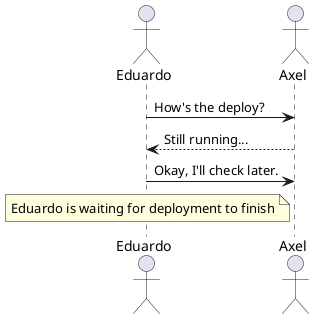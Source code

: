 @startuml

/'
🧪 Warm-Up Exercise: “Eduardo Asks for Status”

Scenario:
	1.	Eduardo sends a message to Axel: “How’s the deploy?”
	2.	Axel replies: “Still running…”
	3.	Eduardo sends another message: “Okay, I’ll check later.”
	4.	Add a note saying: “Eduardo is waiting for deployment to finish” next to Eduardo.
	5.	Use a dotted arrow for the reply.

⸻

🔧 Requirements:
	•	2 participants: Eduardo, Axel
	•	Solid arrows for messages
	•	Dotted arrow for reply
	•	One note left of Eduardo

'/

/'
Lessons learned from this exercise:
- I have to use actor instead of participant for Eduardo 
as that is a User in the system.

other notes for best practices:

✅ Best Practice:

Use actor for:
	•	Users
	•	Admins
	•	Customers
	•	Developers

Use participant for:
	•	APIs
	•	Databases
	•	Backend services
	•	UI components
	•	External systems


'/ 


actor Eduardo
actor Axel

Eduardo -> Axel: How's the deploy?
Axel --> Eduardo: Still running...
Eduardo -> Axel: Okay, I'll check later.
note over Eduardo: Eduardo is waiting for deployment to finish

@enduml


